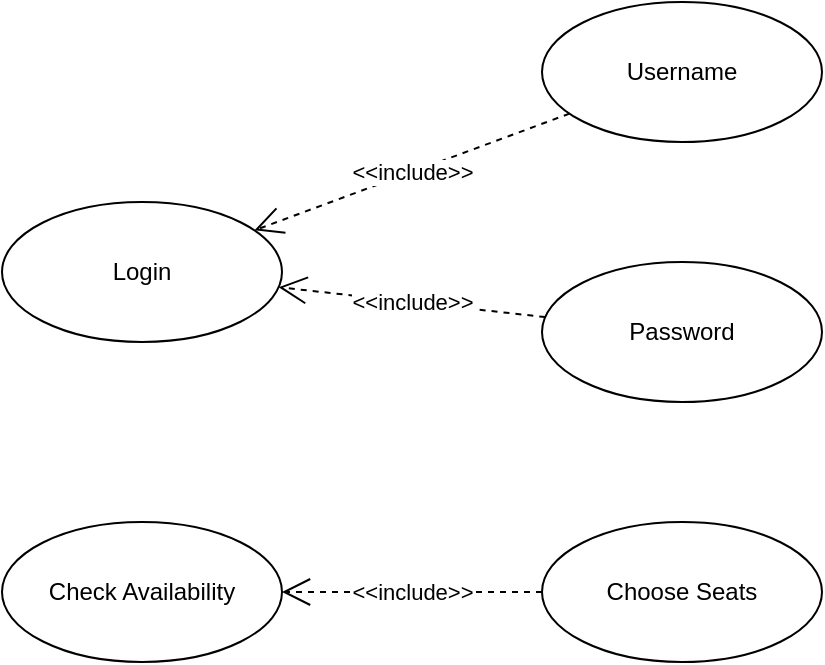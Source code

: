 <mxfile version="24.2.8" type="github">
  <diagram name="Page-1" id="_IevuNp81hxqBjjYBPfd">
    <mxGraphModel dx="770" dy="463" grid="1" gridSize="10" guides="1" tooltips="1" connect="1" arrows="1" fold="1" page="1" pageScale="1" pageWidth="1920" pageHeight="1200" math="0" shadow="0">
      <root>
        <mxCell id="0" />
        <mxCell id="1" parent="0" />
        <mxCell id="rUlxcKYFYfd_5JmxQtN6-1" value="Login" style="ellipse;whiteSpace=wrap;html=1;" vertex="1" parent="1">
          <mxGeometry x="250" y="200" width="140" height="70" as="geometry" />
        </mxCell>
        <mxCell id="rUlxcKYFYfd_5JmxQtN6-3" value="Password" style="ellipse;whiteSpace=wrap;html=1;" vertex="1" parent="1">
          <mxGeometry x="520" y="230" width="140" height="70" as="geometry" />
        </mxCell>
        <mxCell id="rUlxcKYFYfd_5JmxQtN6-4" value="Username" style="ellipse;whiteSpace=wrap;html=1;" vertex="1" parent="1">
          <mxGeometry x="520" y="100" width="140" height="70" as="geometry" />
        </mxCell>
        <mxCell id="rUlxcKYFYfd_5JmxQtN6-6" value="&amp;lt;&amp;lt;include&amp;gt;&amp;gt;" style="endArrow=open;endSize=12;dashed=1;html=1;rounded=0;" edge="1" parent="1" source="rUlxcKYFYfd_5JmxQtN6-3" target="rUlxcKYFYfd_5JmxQtN6-1">
          <mxGeometry width="160" relative="1" as="geometry">
            <mxPoint x="230" y="374.5" as="sourcePoint" />
            <mxPoint x="390" y="374.5" as="targetPoint" />
          </mxGeometry>
        </mxCell>
        <mxCell id="rUlxcKYFYfd_5JmxQtN6-7" value="&amp;lt;&amp;lt;include&amp;gt;&amp;gt;" style="endArrow=open;endSize=12;dashed=1;html=1;rounded=0;" edge="1" parent="1" source="rUlxcKYFYfd_5JmxQtN6-4" target="rUlxcKYFYfd_5JmxQtN6-1">
          <mxGeometry width="160" relative="1" as="geometry">
            <mxPoint x="538" y="277" as="sourcePoint" />
            <mxPoint x="420" y="193" as="targetPoint" />
          </mxGeometry>
        </mxCell>
        <mxCell id="rUlxcKYFYfd_5JmxQtN6-8" value="Check Availability" style="ellipse;whiteSpace=wrap;html=1;" vertex="1" parent="1">
          <mxGeometry x="250" y="360" width="140" height="70" as="geometry" />
        </mxCell>
        <mxCell id="rUlxcKYFYfd_5JmxQtN6-9" value="Choose Seats" style="ellipse;whiteSpace=wrap;html=1;" vertex="1" parent="1">
          <mxGeometry x="520" y="360" width="140" height="70" as="geometry" />
        </mxCell>
        <mxCell id="rUlxcKYFYfd_5JmxQtN6-10" value="&amp;lt;&amp;lt;include&amp;gt;&amp;gt;" style="endArrow=open;endSize=12;dashed=1;html=1;rounded=0;" edge="1" parent="1" source="rUlxcKYFYfd_5JmxQtN6-9" target="rUlxcKYFYfd_5JmxQtN6-8">
          <mxGeometry width="160" relative="1" as="geometry">
            <mxPoint x="524" y="375" as="sourcePoint" />
            <mxPoint x="390" y="360" as="targetPoint" />
          </mxGeometry>
        </mxCell>
      </root>
    </mxGraphModel>
  </diagram>
</mxfile>
